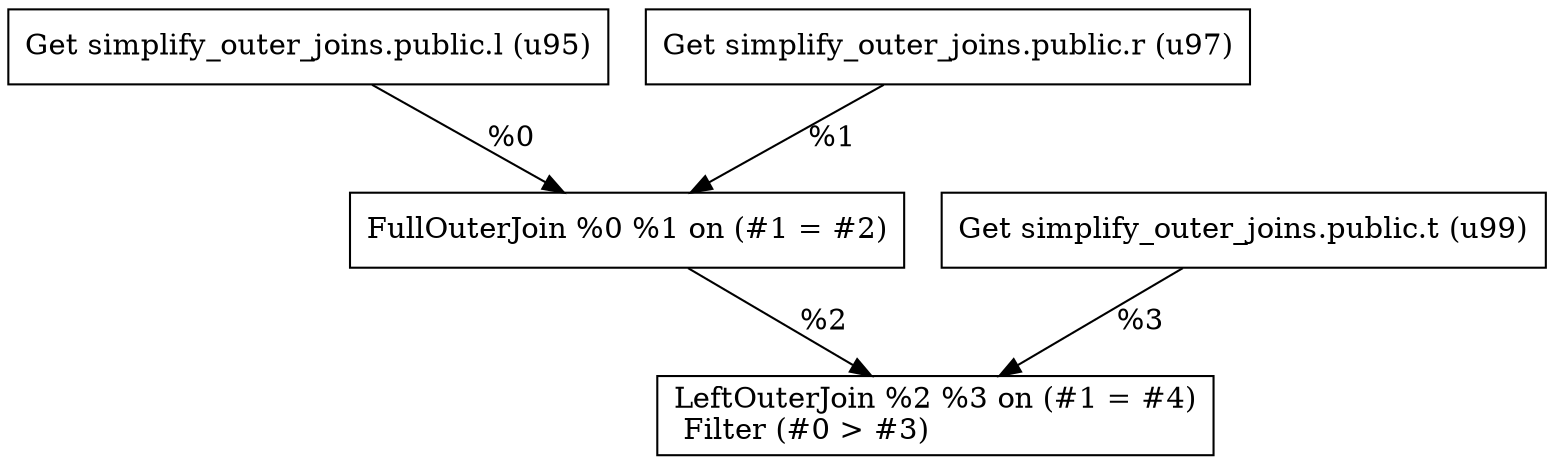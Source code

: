 digraph G {
    node0 [shape = record, label=" Get simplify_outer_joins.public.l (u95)\l"]
    node1 [shape = record, label=" Get simplify_outer_joins.public.r (u97)\l"]
    node2 [shape = record, label=" FullOuterJoin %0 %1 on (#1 = #2)\l"]
    node3 [shape = record, label=" Get simplify_outer_joins.public.t (u99)\l"]
    node4 [shape = record, label=" LeftOuterJoin %2 %3 on (#1 = #4)\l Filter (#0 \> #3)\l"]
    node3 -> node4 [label = "%3\l"]
    node1 -> node2 [label = "%1\l"]
    node2 -> node4 [label = "%2\l"]
    node0 -> node2 [label = "%0\l"]
}
